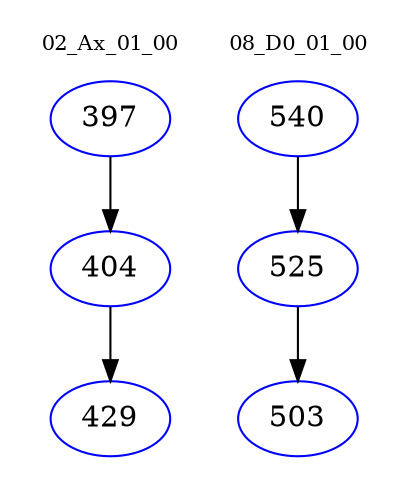 digraph{
subgraph cluster_0 {
color = white
label = "02_Ax_01_00";
fontsize=10;
T0_397 [label="397", color="blue"]
T0_397 -> T0_404 [color="black"]
T0_404 [label="404", color="blue"]
T0_404 -> T0_429 [color="black"]
T0_429 [label="429", color="blue"]
}
subgraph cluster_1 {
color = white
label = "08_D0_01_00";
fontsize=10;
T1_540 [label="540", color="blue"]
T1_540 -> T1_525 [color="black"]
T1_525 [label="525", color="blue"]
T1_525 -> T1_503 [color="black"]
T1_503 [label="503", color="blue"]
}
}
